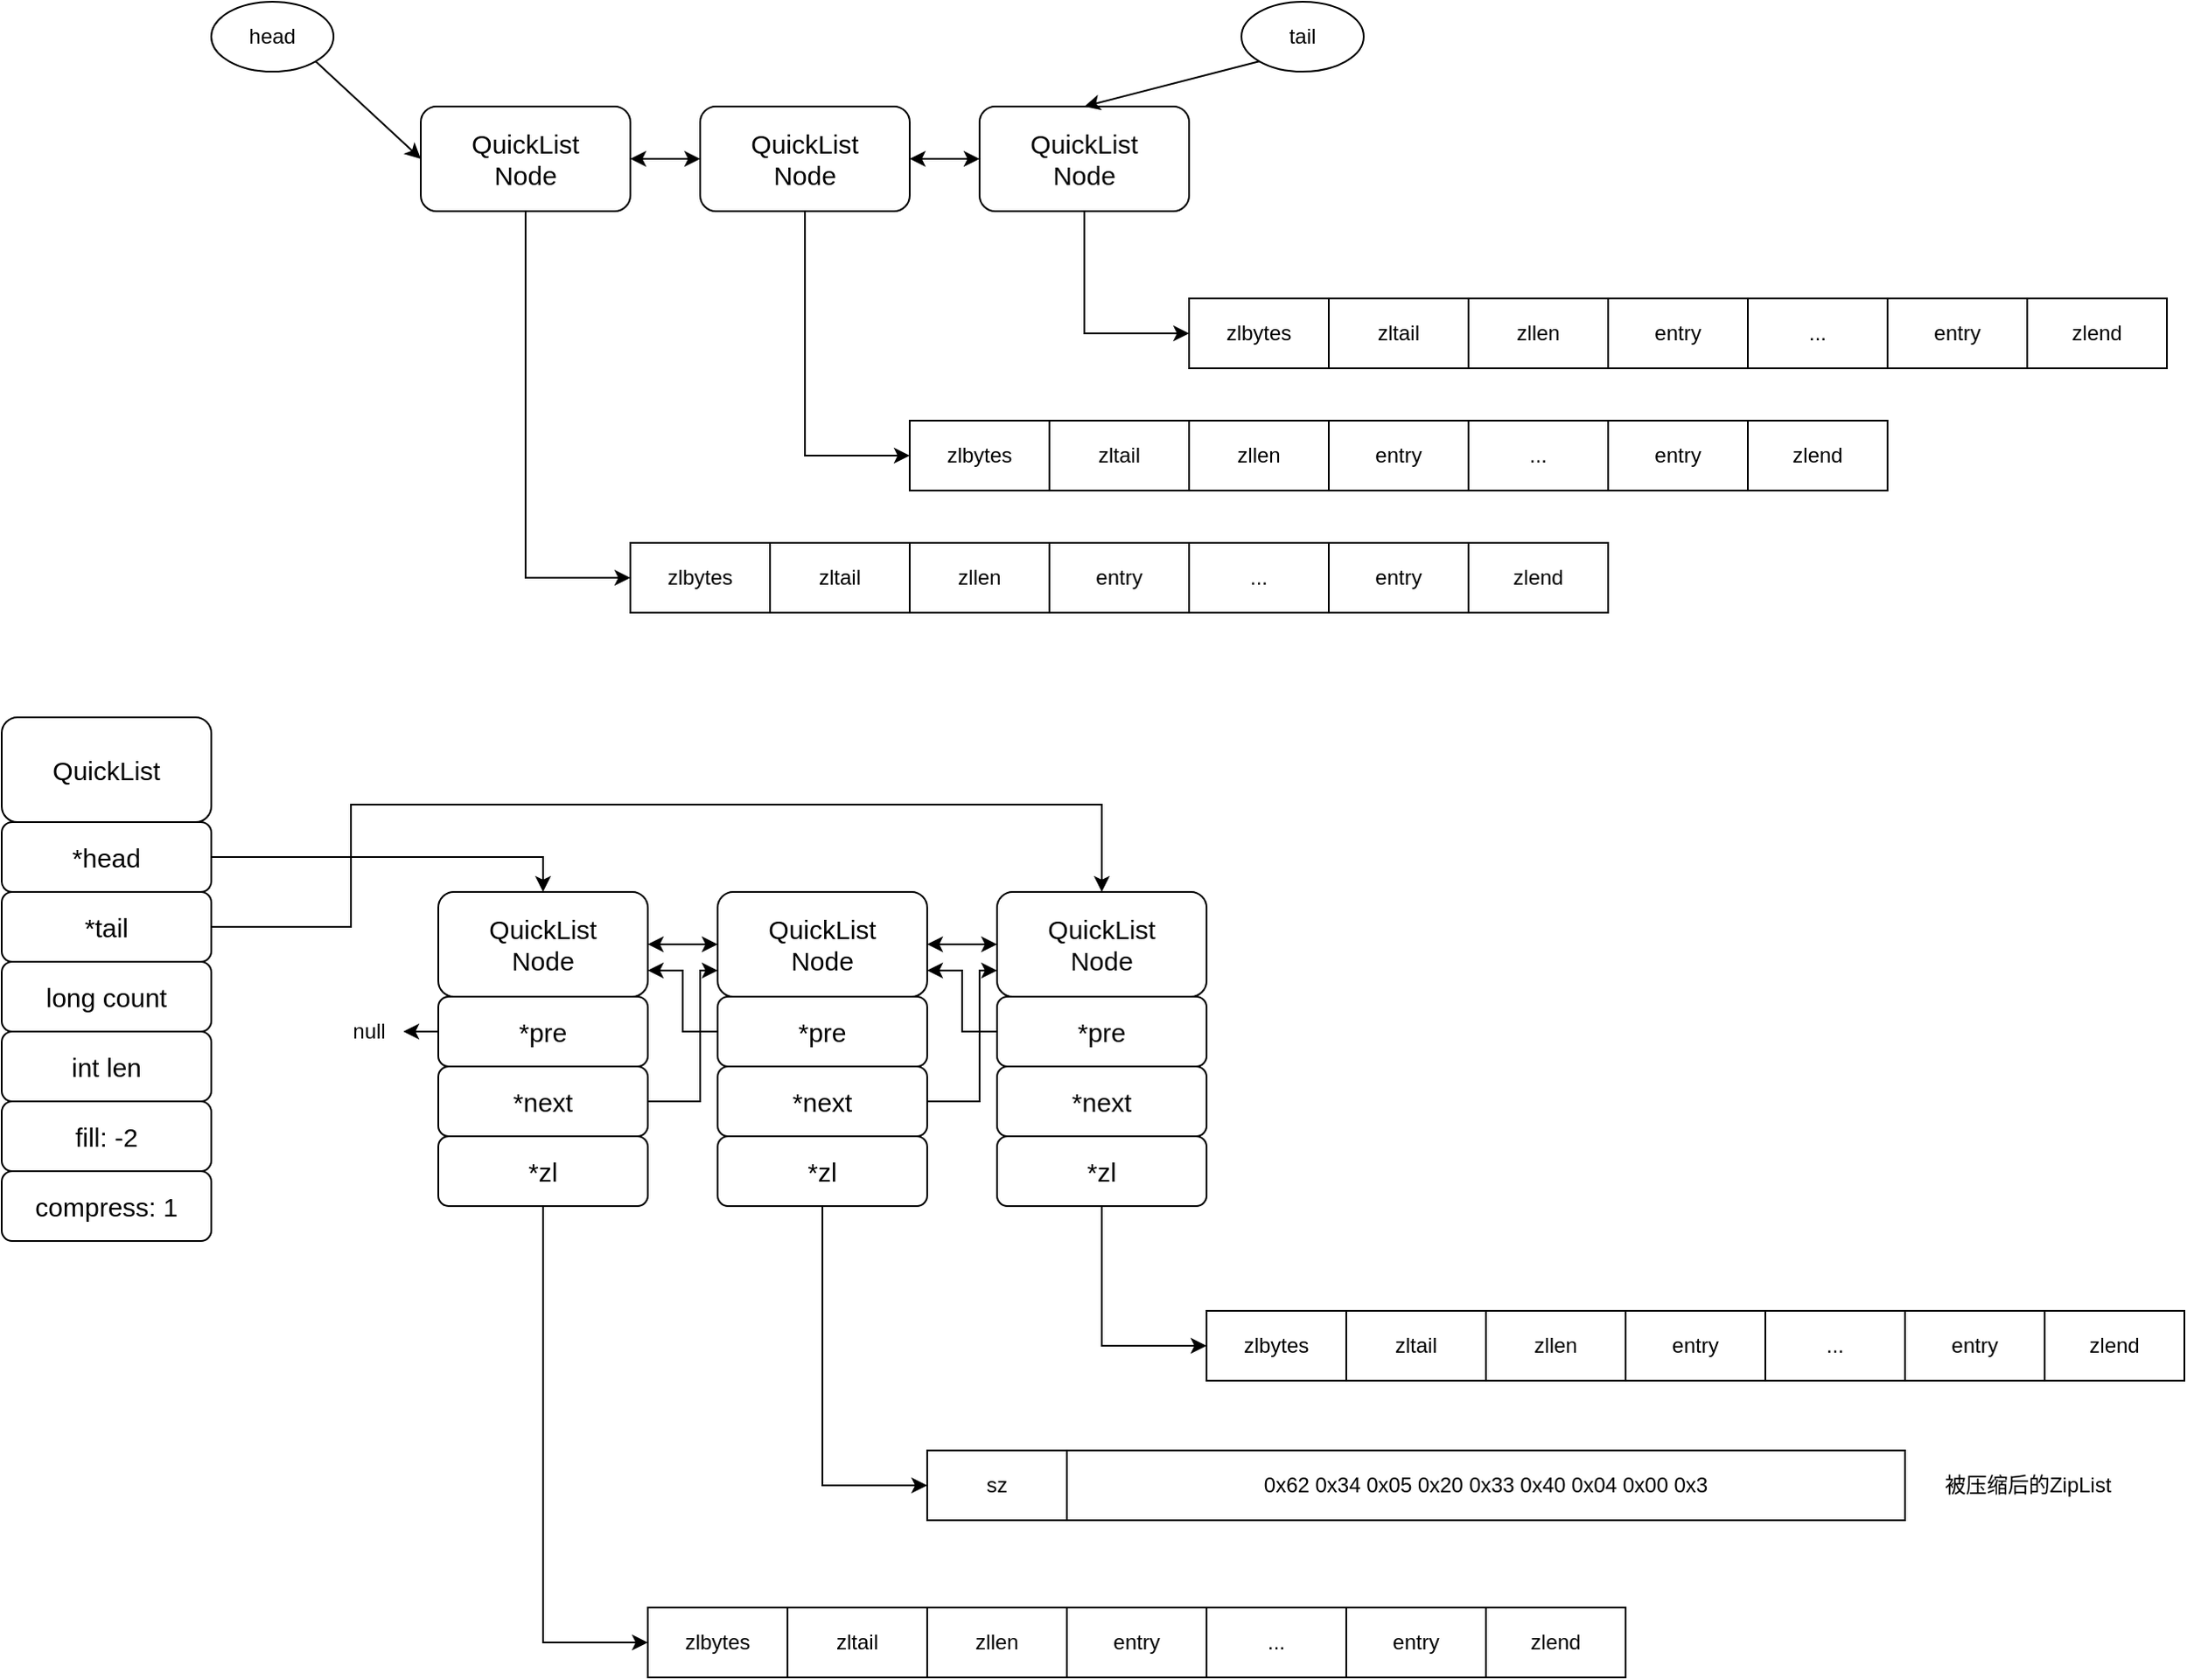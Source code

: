 <mxfile version="24.7.7">
  <diagram name="第 1 页" id="je0tm4X8R2nODxBLnww8">
    <mxGraphModel dx="1759" dy="871" grid="1" gridSize="10" guides="1" tooltips="1" connect="1" arrows="1" fold="1" page="0" pageScale="1" pageWidth="827" pageHeight="1169" math="0" shadow="0">
      <root>
        <mxCell id="0" />
        <mxCell id="1" parent="0" />
        <mxCell id="cbxp5VYx0fIPvUJ4SJfs-13" style="edgeStyle=orthogonalEdgeStyle;rounded=0;orthogonalLoop=1;jettySize=auto;html=1;exitX=0.5;exitY=1;exitDx=0;exitDy=0;entryX=0;entryY=0.5;entryDx=0;entryDy=0;" edge="1" parent="1" source="cbxp5VYx0fIPvUJ4SJfs-1" target="cbxp5VYx0fIPvUJ4SJfs-5">
          <mxGeometry relative="1" as="geometry" />
        </mxCell>
        <mxCell id="cbxp5VYx0fIPvUJ4SJfs-32" style="edgeStyle=orthogonalEdgeStyle;rounded=0;orthogonalLoop=1;jettySize=auto;html=1;exitX=1;exitY=0.5;exitDx=0;exitDy=0;startArrow=classic;startFill=1;" edge="1" parent="1" source="cbxp5VYx0fIPvUJ4SJfs-1" target="cbxp5VYx0fIPvUJ4SJfs-2">
          <mxGeometry relative="1" as="geometry" />
        </mxCell>
        <mxCell id="cbxp5VYx0fIPvUJ4SJfs-1" value="QuickList&lt;div&gt;Node&lt;/div&gt;" style="rounded=1;whiteSpace=wrap;html=1;fontSize=15;" vertex="1" parent="1">
          <mxGeometry x="120" y="250" width="120" height="60" as="geometry" />
        </mxCell>
        <mxCell id="cbxp5VYx0fIPvUJ4SJfs-30" style="edgeStyle=orthogonalEdgeStyle;rounded=0;orthogonalLoop=1;jettySize=auto;html=1;exitX=0.5;exitY=1;exitDx=0;exitDy=0;entryX=0;entryY=0.5;entryDx=0;entryDy=0;" edge="1" parent="1" source="cbxp5VYx0fIPvUJ4SJfs-2" target="cbxp5VYx0fIPvUJ4SJfs-15">
          <mxGeometry relative="1" as="geometry" />
        </mxCell>
        <mxCell id="cbxp5VYx0fIPvUJ4SJfs-33" style="edgeStyle=orthogonalEdgeStyle;rounded=0;orthogonalLoop=1;jettySize=auto;html=1;exitX=1;exitY=0.5;exitDx=0;exitDy=0;startArrow=classic;startFill=1;" edge="1" parent="1" source="cbxp5VYx0fIPvUJ4SJfs-2" target="cbxp5VYx0fIPvUJ4SJfs-3">
          <mxGeometry relative="1" as="geometry" />
        </mxCell>
        <mxCell id="cbxp5VYx0fIPvUJ4SJfs-2" value="QuickList&lt;div&gt;Node&lt;/div&gt;" style="rounded=1;whiteSpace=wrap;html=1;fontSize=15;" vertex="1" parent="1">
          <mxGeometry x="280" y="250" width="120" height="60" as="geometry" />
        </mxCell>
        <mxCell id="cbxp5VYx0fIPvUJ4SJfs-31" style="edgeStyle=orthogonalEdgeStyle;rounded=0;orthogonalLoop=1;jettySize=auto;html=1;exitX=0.5;exitY=1;exitDx=0;exitDy=0;entryX=0;entryY=0.5;entryDx=0;entryDy=0;" edge="1" parent="1" source="cbxp5VYx0fIPvUJ4SJfs-3" target="cbxp5VYx0fIPvUJ4SJfs-23">
          <mxGeometry relative="1" as="geometry" />
        </mxCell>
        <mxCell id="cbxp5VYx0fIPvUJ4SJfs-3" value="QuickList&lt;div&gt;Node&lt;/div&gt;" style="rounded=1;whiteSpace=wrap;html=1;fontSize=15;" vertex="1" parent="1">
          <mxGeometry x="440" y="250" width="120" height="60" as="geometry" />
        </mxCell>
        <mxCell id="cbxp5VYx0fIPvUJ4SJfs-12" value="" style="group" vertex="1" connectable="0" parent="1">
          <mxGeometry x="240" y="500" width="560" height="40" as="geometry" />
        </mxCell>
        <mxCell id="cbxp5VYx0fIPvUJ4SJfs-5" value="zlbytes" style="rounded=0;whiteSpace=wrap;html=1;" vertex="1" parent="cbxp5VYx0fIPvUJ4SJfs-12">
          <mxGeometry width="80" height="40" as="geometry" />
        </mxCell>
        <mxCell id="cbxp5VYx0fIPvUJ4SJfs-6" value="zltail" style="rounded=0;whiteSpace=wrap;html=1;" vertex="1" parent="cbxp5VYx0fIPvUJ4SJfs-12">
          <mxGeometry x="80" width="80" height="40" as="geometry" />
        </mxCell>
        <mxCell id="cbxp5VYx0fIPvUJ4SJfs-7" value="zllen" style="rounded=0;whiteSpace=wrap;html=1;" vertex="1" parent="cbxp5VYx0fIPvUJ4SJfs-12">
          <mxGeometry x="160" width="80" height="40" as="geometry" />
        </mxCell>
        <mxCell id="cbxp5VYx0fIPvUJ4SJfs-8" value="entry" style="rounded=0;whiteSpace=wrap;html=1;" vertex="1" parent="cbxp5VYx0fIPvUJ4SJfs-12">
          <mxGeometry x="240" width="80" height="40" as="geometry" />
        </mxCell>
        <mxCell id="cbxp5VYx0fIPvUJ4SJfs-9" value="..." style="rounded=0;whiteSpace=wrap;html=1;" vertex="1" parent="cbxp5VYx0fIPvUJ4SJfs-12">
          <mxGeometry x="320" width="80" height="40" as="geometry" />
        </mxCell>
        <mxCell id="cbxp5VYx0fIPvUJ4SJfs-10" value="entry" style="rounded=0;whiteSpace=wrap;html=1;" vertex="1" parent="cbxp5VYx0fIPvUJ4SJfs-12">
          <mxGeometry x="400" width="80" height="40" as="geometry" />
        </mxCell>
        <mxCell id="cbxp5VYx0fIPvUJ4SJfs-11" value="zlend" style="rounded=0;whiteSpace=wrap;html=1;" vertex="1" parent="cbxp5VYx0fIPvUJ4SJfs-12">
          <mxGeometry x="480" width="80" height="40" as="geometry" />
        </mxCell>
        <mxCell id="cbxp5VYx0fIPvUJ4SJfs-14" value="" style="group" vertex="1" connectable="0" parent="1">
          <mxGeometry x="400" y="430" width="560" height="40" as="geometry" />
        </mxCell>
        <mxCell id="cbxp5VYx0fIPvUJ4SJfs-15" value="zlbytes" style="rounded=0;whiteSpace=wrap;html=1;" vertex="1" parent="cbxp5VYx0fIPvUJ4SJfs-14">
          <mxGeometry width="80" height="40" as="geometry" />
        </mxCell>
        <mxCell id="cbxp5VYx0fIPvUJ4SJfs-16" value="zltail" style="rounded=0;whiteSpace=wrap;html=1;" vertex="1" parent="cbxp5VYx0fIPvUJ4SJfs-14">
          <mxGeometry x="80" width="80" height="40" as="geometry" />
        </mxCell>
        <mxCell id="cbxp5VYx0fIPvUJ4SJfs-17" value="zllen" style="rounded=0;whiteSpace=wrap;html=1;" vertex="1" parent="cbxp5VYx0fIPvUJ4SJfs-14">
          <mxGeometry x="160" width="80" height="40" as="geometry" />
        </mxCell>
        <mxCell id="cbxp5VYx0fIPvUJ4SJfs-18" value="entry" style="rounded=0;whiteSpace=wrap;html=1;" vertex="1" parent="cbxp5VYx0fIPvUJ4SJfs-14">
          <mxGeometry x="240" width="80" height="40" as="geometry" />
        </mxCell>
        <mxCell id="cbxp5VYx0fIPvUJ4SJfs-19" value="..." style="rounded=0;whiteSpace=wrap;html=1;" vertex="1" parent="cbxp5VYx0fIPvUJ4SJfs-14">
          <mxGeometry x="320" width="80" height="40" as="geometry" />
        </mxCell>
        <mxCell id="cbxp5VYx0fIPvUJ4SJfs-20" value="entry" style="rounded=0;whiteSpace=wrap;html=1;" vertex="1" parent="cbxp5VYx0fIPvUJ4SJfs-14">
          <mxGeometry x="400" width="80" height="40" as="geometry" />
        </mxCell>
        <mxCell id="cbxp5VYx0fIPvUJ4SJfs-21" value="zlend" style="rounded=0;whiteSpace=wrap;html=1;" vertex="1" parent="cbxp5VYx0fIPvUJ4SJfs-14">
          <mxGeometry x="480" width="80" height="40" as="geometry" />
        </mxCell>
        <mxCell id="cbxp5VYx0fIPvUJ4SJfs-22" value="" style="group" vertex="1" connectable="0" parent="1">
          <mxGeometry x="560" y="360" width="560" height="40" as="geometry" />
        </mxCell>
        <mxCell id="cbxp5VYx0fIPvUJ4SJfs-23" value="zlbytes" style="rounded=0;whiteSpace=wrap;html=1;" vertex="1" parent="cbxp5VYx0fIPvUJ4SJfs-22">
          <mxGeometry width="80" height="40" as="geometry" />
        </mxCell>
        <mxCell id="cbxp5VYx0fIPvUJ4SJfs-24" value="zltail" style="rounded=0;whiteSpace=wrap;html=1;" vertex="1" parent="cbxp5VYx0fIPvUJ4SJfs-22">
          <mxGeometry x="80" width="80" height="40" as="geometry" />
        </mxCell>
        <mxCell id="cbxp5VYx0fIPvUJ4SJfs-25" value="zllen" style="rounded=0;whiteSpace=wrap;html=1;" vertex="1" parent="cbxp5VYx0fIPvUJ4SJfs-22">
          <mxGeometry x="160" width="80" height="40" as="geometry" />
        </mxCell>
        <mxCell id="cbxp5VYx0fIPvUJ4SJfs-26" value="entry" style="rounded=0;whiteSpace=wrap;html=1;" vertex="1" parent="cbxp5VYx0fIPvUJ4SJfs-22">
          <mxGeometry x="240" width="80" height="40" as="geometry" />
        </mxCell>
        <mxCell id="cbxp5VYx0fIPvUJ4SJfs-27" value="..." style="rounded=0;whiteSpace=wrap;html=1;" vertex="1" parent="cbxp5VYx0fIPvUJ4SJfs-22">
          <mxGeometry x="320" width="80" height="40" as="geometry" />
        </mxCell>
        <mxCell id="cbxp5VYx0fIPvUJ4SJfs-28" value="entry" style="rounded=0;whiteSpace=wrap;html=1;" vertex="1" parent="cbxp5VYx0fIPvUJ4SJfs-22">
          <mxGeometry x="400" width="80" height="40" as="geometry" />
        </mxCell>
        <mxCell id="cbxp5VYx0fIPvUJ4SJfs-29" value="zlend" style="rounded=0;whiteSpace=wrap;html=1;" vertex="1" parent="cbxp5VYx0fIPvUJ4SJfs-22">
          <mxGeometry x="480" width="80" height="40" as="geometry" />
        </mxCell>
        <mxCell id="cbxp5VYx0fIPvUJ4SJfs-35" style="rounded=0;orthogonalLoop=1;jettySize=auto;html=1;exitX=0;exitY=1;exitDx=0;exitDy=0;entryX=0.5;entryY=0;entryDx=0;entryDy=0;" edge="1" parent="1" source="cbxp5VYx0fIPvUJ4SJfs-34" target="cbxp5VYx0fIPvUJ4SJfs-3">
          <mxGeometry relative="1" as="geometry" />
        </mxCell>
        <mxCell id="cbxp5VYx0fIPvUJ4SJfs-34" value="tail" style="ellipse;whiteSpace=wrap;html=1;" vertex="1" parent="1">
          <mxGeometry x="590" y="190" width="70" height="40" as="geometry" />
        </mxCell>
        <mxCell id="cbxp5VYx0fIPvUJ4SJfs-37" style="rounded=0;orthogonalLoop=1;jettySize=auto;html=1;exitX=1;exitY=1;exitDx=0;exitDy=0;entryX=0;entryY=0.5;entryDx=0;entryDy=0;" edge="1" parent="1" source="cbxp5VYx0fIPvUJ4SJfs-36" target="cbxp5VYx0fIPvUJ4SJfs-1">
          <mxGeometry relative="1" as="geometry" />
        </mxCell>
        <mxCell id="cbxp5VYx0fIPvUJ4SJfs-36" value="head" style="ellipse;whiteSpace=wrap;html=1;" vertex="1" parent="1">
          <mxGeometry y="190" width="70" height="40" as="geometry" />
        </mxCell>
        <mxCell id="cbxp5VYx0fIPvUJ4SJfs-39" style="edgeStyle=orthogonalEdgeStyle;rounded=0;orthogonalLoop=1;jettySize=auto;html=1;exitX=1;exitY=0.5;exitDx=0;exitDy=0;startArrow=classic;startFill=1;" edge="1" parent="1" source="cbxp5VYx0fIPvUJ4SJfs-40" target="cbxp5VYx0fIPvUJ4SJfs-43">
          <mxGeometry relative="1" as="geometry" />
        </mxCell>
        <mxCell id="cbxp5VYx0fIPvUJ4SJfs-40" value="QuickList&lt;div&gt;Node&lt;/div&gt;" style="rounded=1;whiteSpace=wrap;html=1;fontSize=15;" vertex="1" parent="1">
          <mxGeometry x="130" y="700" width="120" height="60" as="geometry" />
        </mxCell>
        <mxCell id="cbxp5VYx0fIPvUJ4SJfs-42" style="edgeStyle=orthogonalEdgeStyle;rounded=0;orthogonalLoop=1;jettySize=auto;html=1;exitX=1;exitY=0.5;exitDx=0;exitDy=0;startArrow=classic;startFill=1;" edge="1" parent="1" source="cbxp5VYx0fIPvUJ4SJfs-43" target="cbxp5VYx0fIPvUJ4SJfs-45">
          <mxGeometry relative="1" as="geometry" />
        </mxCell>
        <mxCell id="cbxp5VYx0fIPvUJ4SJfs-43" value="QuickList&lt;div&gt;Node&lt;/div&gt;" style="rounded=1;whiteSpace=wrap;html=1;fontSize=15;" vertex="1" parent="1">
          <mxGeometry x="290" y="700" width="120" height="60" as="geometry" />
        </mxCell>
        <mxCell id="cbxp5VYx0fIPvUJ4SJfs-45" value="QuickList&lt;div&gt;Node&lt;/div&gt;" style="rounded=1;whiteSpace=wrap;html=1;fontSize=15;" vertex="1" parent="1">
          <mxGeometry x="450" y="700" width="120" height="60" as="geometry" />
        </mxCell>
        <mxCell id="cbxp5VYx0fIPvUJ4SJfs-46" value="" style="group" vertex="1" connectable="0" parent="1">
          <mxGeometry x="250" y="1110" width="560" height="40" as="geometry" />
        </mxCell>
        <mxCell id="cbxp5VYx0fIPvUJ4SJfs-47" value="zlbytes" style="rounded=0;whiteSpace=wrap;html=1;" vertex="1" parent="cbxp5VYx0fIPvUJ4SJfs-46">
          <mxGeometry width="80" height="40" as="geometry" />
        </mxCell>
        <mxCell id="cbxp5VYx0fIPvUJ4SJfs-48" value="zltail" style="rounded=0;whiteSpace=wrap;html=1;" vertex="1" parent="cbxp5VYx0fIPvUJ4SJfs-46">
          <mxGeometry x="80" width="80" height="40" as="geometry" />
        </mxCell>
        <mxCell id="cbxp5VYx0fIPvUJ4SJfs-49" value="zllen" style="rounded=0;whiteSpace=wrap;html=1;" vertex="1" parent="cbxp5VYx0fIPvUJ4SJfs-46">
          <mxGeometry x="160" width="80" height="40" as="geometry" />
        </mxCell>
        <mxCell id="cbxp5VYx0fIPvUJ4SJfs-50" value="entry" style="rounded=0;whiteSpace=wrap;html=1;" vertex="1" parent="cbxp5VYx0fIPvUJ4SJfs-46">
          <mxGeometry x="240" width="80" height="40" as="geometry" />
        </mxCell>
        <mxCell id="cbxp5VYx0fIPvUJ4SJfs-51" value="..." style="rounded=0;whiteSpace=wrap;html=1;" vertex="1" parent="cbxp5VYx0fIPvUJ4SJfs-46">
          <mxGeometry x="320" width="80" height="40" as="geometry" />
        </mxCell>
        <mxCell id="cbxp5VYx0fIPvUJ4SJfs-52" value="entry" style="rounded=0;whiteSpace=wrap;html=1;" vertex="1" parent="cbxp5VYx0fIPvUJ4SJfs-46">
          <mxGeometry x="400" width="80" height="40" as="geometry" />
        </mxCell>
        <mxCell id="cbxp5VYx0fIPvUJ4SJfs-53" value="zlend" style="rounded=0;whiteSpace=wrap;html=1;" vertex="1" parent="cbxp5VYx0fIPvUJ4SJfs-46">
          <mxGeometry x="480" width="80" height="40" as="geometry" />
        </mxCell>
        <mxCell id="cbxp5VYx0fIPvUJ4SJfs-54" value="" style="group" vertex="1" connectable="0" parent="1">
          <mxGeometry x="570" y="940" width="560" height="40" as="geometry" />
        </mxCell>
        <mxCell id="cbxp5VYx0fIPvUJ4SJfs-55" value="zlbytes" style="rounded=0;whiteSpace=wrap;html=1;" vertex="1" parent="cbxp5VYx0fIPvUJ4SJfs-54">
          <mxGeometry width="80" height="40" as="geometry" />
        </mxCell>
        <mxCell id="cbxp5VYx0fIPvUJ4SJfs-56" value="zltail" style="rounded=0;whiteSpace=wrap;html=1;" vertex="1" parent="cbxp5VYx0fIPvUJ4SJfs-54">
          <mxGeometry x="80" width="80" height="40" as="geometry" />
        </mxCell>
        <mxCell id="cbxp5VYx0fIPvUJ4SJfs-57" value="zllen" style="rounded=0;whiteSpace=wrap;html=1;" vertex="1" parent="cbxp5VYx0fIPvUJ4SJfs-54">
          <mxGeometry x="160" width="80" height="40" as="geometry" />
        </mxCell>
        <mxCell id="cbxp5VYx0fIPvUJ4SJfs-58" value="entry" style="rounded=0;whiteSpace=wrap;html=1;" vertex="1" parent="cbxp5VYx0fIPvUJ4SJfs-54">
          <mxGeometry x="240" width="80" height="40" as="geometry" />
        </mxCell>
        <mxCell id="cbxp5VYx0fIPvUJ4SJfs-59" value="..." style="rounded=0;whiteSpace=wrap;html=1;" vertex="1" parent="cbxp5VYx0fIPvUJ4SJfs-54">
          <mxGeometry x="320" width="80" height="40" as="geometry" />
        </mxCell>
        <mxCell id="cbxp5VYx0fIPvUJ4SJfs-60" value="entry" style="rounded=0;whiteSpace=wrap;html=1;" vertex="1" parent="cbxp5VYx0fIPvUJ4SJfs-54">
          <mxGeometry x="400" width="80" height="40" as="geometry" />
        </mxCell>
        <mxCell id="cbxp5VYx0fIPvUJ4SJfs-61" value="zlend" style="rounded=0;whiteSpace=wrap;html=1;" vertex="1" parent="cbxp5VYx0fIPvUJ4SJfs-54">
          <mxGeometry x="480" width="80" height="40" as="geometry" />
        </mxCell>
        <mxCell id="cbxp5VYx0fIPvUJ4SJfs-122" style="edgeStyle=orthogonalEdgeStyle;rounded=0;orthogonalLoop=1;jettySize=auto;html=1;exitX=0;exitY=0.5;exitDx=0;exitDy=0;" edge="1" parent="1" source="cbxp5VYx0fIPvUJ4SJfs-74">
          <mxGeometry relative="1" as="geometry">
            <mxPoint x="110" y="780" as="targetPoint" />
          </mxGeometry>
        </mxCell>
        <mxCell id="cbxp5VYx0fIPvUJ4SJfs-74" value="*pre" style="rounded=1;whiteSpace=wrap;html=1;fontSize=15;" vertex="1" parent="1">
          <mxGeometry x="130" y="760" width="120" height="40" as="geometry" />
        </mxCell>
        <mxCell id="cbxp5VYx0fIPvUJ4SJfs-119" style="edgeStyle=orthogonalEdgeStyle;rounded=0;orthogonalLoop=1;jettySize=auto;html=1;exitX=1;exitY=0.5;exitDx=0;exitDy=0;entryX=0;entryY=0.75;entryDx=0;entryDy=0;" edge="1" parent="1" source="cbxp5VYx0fIPvUJ4SJfs-75" target="cbxp5VYx0fIPvUJ4SJfs-43">
          <mxGeometry relative="1" as="geometry">
            <Array as="points">
              <mxPoint x="280" y="820" />
              <mxPoint x="280" y="745" />
            </Array>
          </mxGeometry>
        </mxCell>
        <mxCell id="cbxp5VYx0fIPvUJ4SJfs-75" value="*next" style="rounded=1;whiteSpace=wrap;html=1;fontSize=15;" vertex="1" parent="1">
          <mxGeometry x="130" y="800" width="120" height="40" as="geometry" />
        </mxCell>
        <mxCell id="cbxp5VYx0fIPvUJ4SJfs-77" style="edgeStyle=orthogonalEdgeStyle;rounded=0;orthogonalLoop=1;jettySize=auto;html=1;exitX=0.5;exitY=1;exitDx=0;exitDy=0;entryX=0;entryY=0.5;entryDx=0;entryDy=0;" edge="1" parent="1" source="cbxp5VYx0fIPvUJ4SJfs-76" target="cbxp5VYx0fIPvUJ4SJfs-47">
          <mxGeometry relative="1" as="geometry" />
        </mxCell>
        <mxCell id="cbxp5VYx0fIPvUJ4SJfs-76" value="*zl" style="rounded=1;whiteSpace=wrap;html=1;fontSize=15;" vertex="1" parent="1">
          <mxGeometry x="130" y="840" width="120" height="40" as="geometry" />
        </mxCell>
        <mxCell id="cbxp5VYx0fIPvUJ4SJfs-118" style="edgeStyle=orthogonalEdgeStyle;rounded=0;orthogonalLoop=1;jettySize=auto;html=1;exitX=0;exitY=0.5;exitDx=0;exitDy=0;entryX=1;entryY=0.75;entryDx=0;entryDy=0;" edge="1" parent="1" source="cbxp5VYx0fIPvUJ4SJfs-78" target="cbxp5VYx0fIPvUJ4SJfs-40">
          <mxGeometry relative="1" as="geometry" />
        </mxCell>
        <mxCell id="cbxp5VYx0fIPvUJ4SJfs-78" value="*pre" style="rounded=1;whiteSpace=wrap;html=1;fontSize=15;" vertex="1" parent="1">
          <mxGeometry x="290" y="760" width="120" height="40" as="geometry" />
        </mxCell>
        <mxCell id="cbxp5VYx0fIPvUJ4SJfs-121" style="edgeStyle=orthogonalEdgeStyle;rounded=0;orthogonalLoop=1;jettySize=auto;html=1;exitX=1;exitY=0.5;exitDx=0;exitDy=0;entryX=0;entryY=0.75;entryDx=0;entryDy=0;" edge="1" parent="1" source="cbxp5VYx0fIPvUJ4SJfs-79" target="cbxp5VYx0fIPvUJ4SJfs-45">
          <mxGeometry relative="1" as="geometry">
            <Array as="points">
              <mxPoint x="440" y="820" />
              <mxPoint x="440" y="745" />
            </Array>
          </mxGeometry>
        </mxCell>
        <mxCell id="cbxp5VYx0fIPvUJ4SJfs-79" value="*next" style="rounded=1;whiteSpace=wrap;html=1;fontSize=15;" vertex="1" parent="1">
          <mxGeometry x="290" y="800" width="120" height="40" as="geometry" />
        </mxCell>
        <mxCell id="cbxp5VYx0fIPvUJ4SJfs-104" style="edgeStyle=orthogonalEdgeStyle;rounded=0;orthogonalLoop=1;jettySize=auto;html=1;exitX=0.5;exitY=1;exitDx=0;exitDy=0;entryX=0;entryY=0.5;entryDx=0;entryDy=0;" edge="1" parent="1" source="cbxp5VYx0fIPvUJ4SJfs-80" target="cbxp5VYx0fIPvUJ4SJfs-96">
          <mxGeometry relative="1" as="geometry" />
        </mxCell>
        <mxCell id="cbxp5VYx0fIPvUJ4SJfs-80" value="*zl" style="rounded=1;whiteSpace=wrap;html=1;fontSize=15;" vertex="1" parent="1">
          <mxGeometry x="290" y="840" width="120" height="40" as="geometry" />
        </mxCell>
        <mxCell id="cbxp5VYx0fIPvUJ4SJfs-120" style="edgeStyle=orthogonalEdgeStyle;rounded=0;orthogonalLoop=1;jettySize=auto;html=1;exitX=0;exitY=0.5;exitDx=0;exitDy=0;entryX=1;entryY=0.75;entryDx=0;entryDy=0;" edge="1" parent="1" source="cbxp5VYx0fIPvUJ4SJfs-81" target="cbxp5VYx0fIPvUJ4SJfs-43">
          <mxGeometry relative="1" as="geometry" />
        </mxCell>
        <mxCell id="cbxp5VYx0fIPvUJ4SJfs-81" value="*pre" style="rounded=1;whiteSpace=wrap;html=1;fontSize=15;" vertex="1" parent="1">
          <mxGeometry x="450" y="760" width="120" height="40" as="geometry" />
        </mxCell>
        <mxCell id="cbxp5VYx0fIPvUJ4SJfs-82" value="*next" style="rounded=1;whiteSpace=wrap;html=1;fontSize=15;" vertex="1" parent="1">
          <mxGeometry x="450" y="800" width="120" height="40" as="geometry" />
        </mxCell>
        <mxCell id="cbxp5VYx0fIPvUJ4SJfs-85" style="edgeStyle=orthogonalEdgeStyle;rounded=0;orthogonalLoop=1;jettySize=auto;html=1;exitX=0.5;exitY=1;exitDx=0;exitDy=0;entryX=0;entryY=0.5;entryDx=0;entryDy=0;" edge="1" parent="1" source="cbxp5VYx0fIPvUJ4SJfs-83" target="cbxp5VYx0fIPvUJ4SJfs-55">
          <mxGeometry relative="1" as="geometry" />
        </mxCell>
        <mxCell id="cbxp5VYx0fIPvUJ4SJfs-83" value="*zl" style="rounded=1;whiteSpace=wrap;html=1;fontSize=15;" vertex="1" parent="1">
          <mxGeometry x="450" y="840" width="120" height="40" as="geometry" />
        </mxCell>
        <mxCell id="cbxp5VYx0fIPvUJ4SJfs-95" value="" style="group" vertex="1" connectable="0" parent="1">
          <mxGeometry x="410" y="1020" width="560" height="40" as="geometry" />
        </mxCell>
        <mxCell id="cbxp5VYx0fIPvUJ4SJfs-96" value="sz" style="rounded=0;whiteSpace=wrap;html=1;" vertex="1" parent="cbxp5VYx0fIPvUJ4SJfs-95">
          <mxGeometry width="80" height="40" as="geometry" />
        </mxCell>
        <mxCell id="cbxp5VYx0fIPvUJ4SJfs-97" value="0x62 0x34 0x05 0x20 0x33 0x40 0x04 0x00 0x3" style="rounded=0;whiteSpace=wrap;html=1;" vertex="1" parent="cbxp5VYx0fIPvUJ4SJfs-95">
          <mxGeometry x="80" width="480" height="40" as="geometry" />
        </mxCell>
        <mxCell id="cbxp5VYx0fIPvUJ4SJfs-105" value="被压缩后的ZipList" style="text;html=1;align=center;verticalAlign=middle;resizable=0;points=[];autosize=1;strokeColor=none;fillColor=none;" vertex="1" parent="1">
          <mxGeometry x="980" y="1025" width="120" height="30" as="geometry" />
        </mxCell>
        <mxCell id="cbxp5VYx0fIPvUJ4SJfs-113" value="" style="group" vertex="1" connectable="0" parent="1">
          <mxGeometry x="-120" y="600" width="120" height="300" as="geometry" />
        </mxCell>
        <mxCell id="cbxp5VYx0fIPvUJ4SJfs-106" value="QuickList" style="rounded=1;whiteSpace=wrap;html=1;fontSize=15;" vertex="1" parent="cbxp5VYx0fIPvUJ4SJfs-113">
          <mxGeometry width="120" height="60" as="geometry" />
        </mxCell>
        <mxCell id="cbxp5VYx0fIPvUJ4SJfs-107" value="*head" style="rounded=1;whiteSpace=wrap;html=1;fontSize=15;" vertex="1" parent="cbxp5VYx0fIPvUJ4SJfs-113">
          <mxGeometry y="60" width="120" height="40" as="geometry" />
        </mxCell>
        <mxCell id="cbxp5VYx0fIPvUJ4SJfs-108" value="*tail" style="rounded=1;whiteSpace=wrap;html=1;fontSize=15;" vertex="1" parent="cbxp5VYx0fIPvUJ4SJfs-113">
          <mxGeometry y="100" width="120" height="40" as="geometry" />
        </mxCell>
        <mxCell id="cbxp5VYx0fIPvUJ4SJfs-109" value="long count" style="rounded=1;whiteSpace=wrap;html=1;fontSize=15;" vertex="1" parent="cbxp5VYx0fIPvUJ4SJfs-113">
          <mxGeometry y="140" width="120" height="40" as="geometry" />
        </mxCell>
        <mxCell id="cbxp5VYx0fIPvUJ4SJfs-110" value="int len" style="rounded=1;whiteSpace=wrap;html=1;fontSize=15;" vertex="1" parent="cbxp5VYx0fIPvUJ4SJfs-113">
          <mxGeometry y="180" width="120" height="40" as="geometry" />
        </mxCell>
        <mxCell id="cbxp5VYx0fIPvUJ4SJfs-111" value="fill: -2" style="rounded=1;whiteSpace=wrap;html=1;fontSize=15;" vertex="1" parent="cbxp5VYx0fIPvUJ4SJfs-113">
          <mxGeometry y="220" width="120" height="40" as="geometry" />
        </mxCell>
        <mxCell id="cbxp5VYx0fIPvUJ4SJfs-112" value="compress: 1" style="rounded=1;whiteSpace=wrap;html=1;fontSize=15;" vertex="1" parent="cbxp5VYx0fIPvUJ4SJfs-113">
          <mxGeometry y="260" width="120" height="40" as="geometry" />
        </mxCell>
        <mxCell id="cbxp5VYx0fIPvUJ4SJfs-115" style="edgeStyle=orthogonalEdgeStyle;rounded=0;orthogonalLoop=1;jettySize=auto;html=1;exitX=1;exitY=0.5;exitDx=0;exitDy=0;entryX=0.5;entryY=0;entryDx=0;entryDy=0;" edge="1" parent="1" source="cbxp5VYx0fIPvUJ4SJfs-107" target="cbxp5VYx0fIPvUJ4SJfs-40">
          <mxGeometry relative="1" as="geometry" />
        </mxCell>
        <mxCell id="cbxp5VYx0fIPvUJ4SJfs-116" style="edgeStyle=orthogonalEdgeStyle;rounded=0;orthogonalLoop=1;jettySize=auto;html=1;exitX=1;exitY=0.5;exitDx=0;exitDy=0;entryX=0.5;entryY=0;entryDx=0;entryDy=0;" edge="1" parent="1" source="cbxp5VYx0fIPvUJ4SJfs-108" target="cbxp5VYx0fIPvUJ4SJfs-45">
          <mxGeometry relative="1" as="geometry">
            <Array as="points">
              <mxPoint x="80" y="720" />
              <mxPoint x="80" y="650" />
              <mxPoint x="510" y="650" />
            </Array>
          </mxGeometry>
        </mxCell>
        <mxCell id="cbxp5VYx0fIPvUJ4SJfs-123" value="null" style="text;html=1;align=center;verticalAlign=middle;resizable=0;points=[];autosize=1;strokeColor=none;fillColor=none;" vertex="1" parent="1">
          <mxGeometry x="70" y="765" width="40" height="30" as="geometry" />
        </mxCell>
      </root>
    </mxGraphModel>
  </diagram>
</mxfile>
